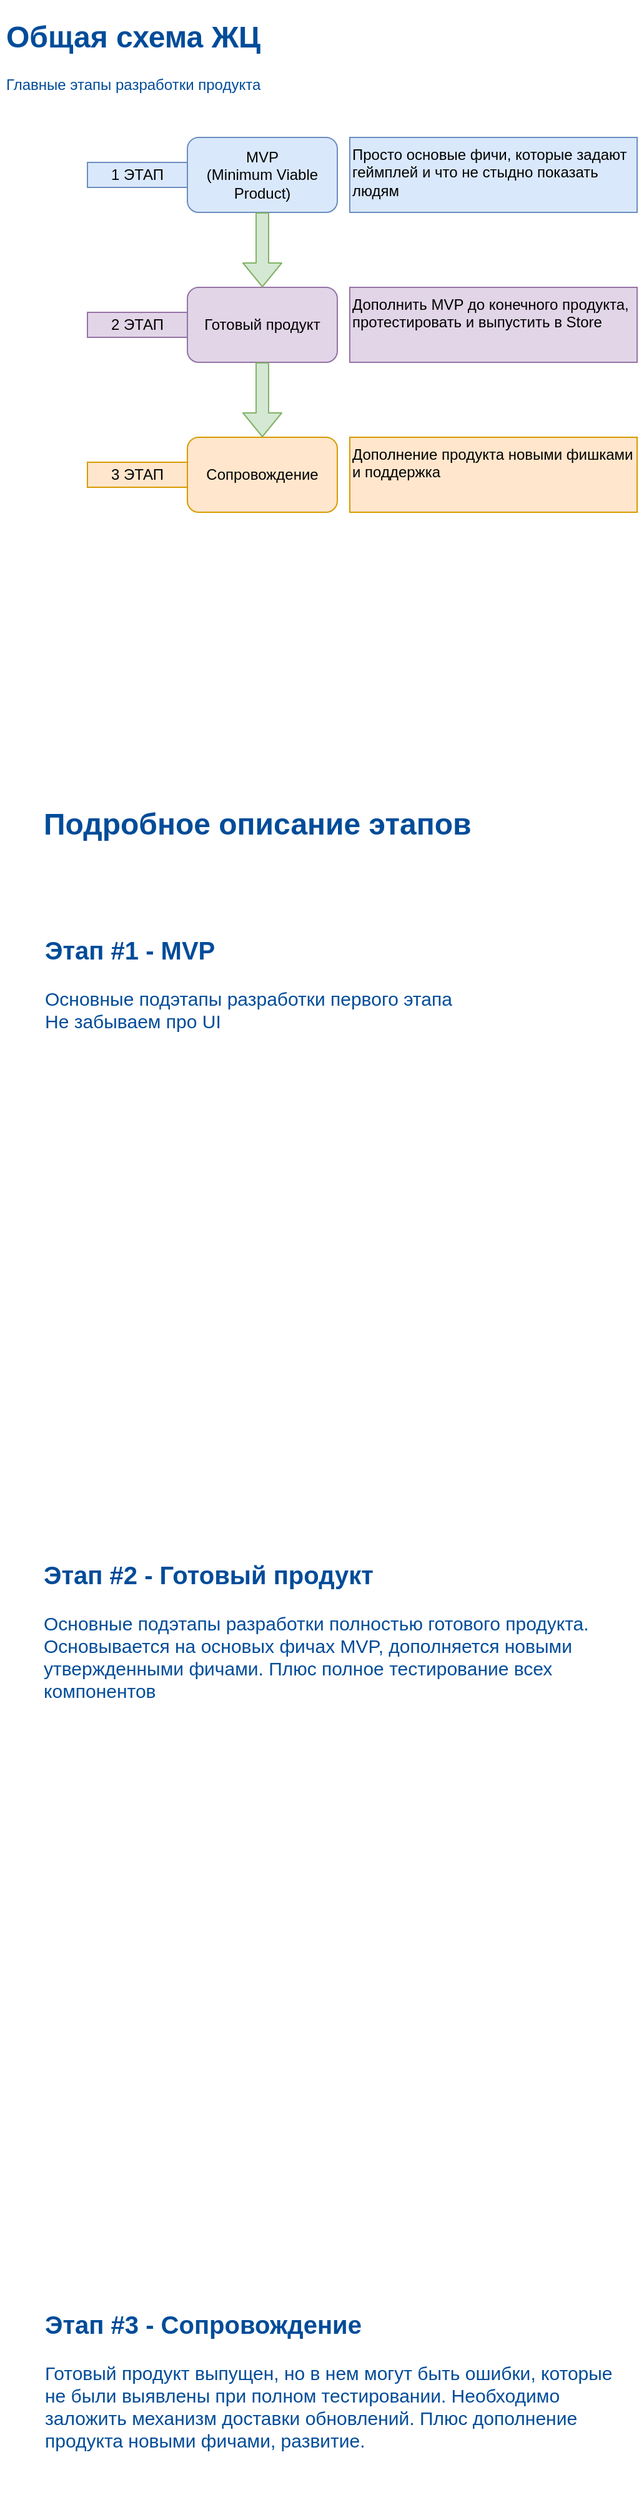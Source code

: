 <mxfile version="11.1.4" type="device"><diagram id="g7Rte_aBU4tpW4QGm22c" name="Page-1"><mxGraphModel dx="1086" dy="778" grid="1" gridSize="10" guides="1" tooltips="1" connect="1" arrows="1" fold="1" page="1" pageScale="1" pageWidth="600" pageHeight="600" math="0" shadow="0"><root><mxCell id="0"/><mxCell id="1" parent="0"/><mxCell id="idERg73q7zGdEOIJ8v9D-1" value="MVP&lt;br&gt;(&lt;span&gt;Minimum Viable Product&lt;/span&gt;)&lt;br&gt;" style="rounded=1;whiteSpace=wrap;html=1;fillColor=#dae8fc;strokeColor=#6c8ebf;" parent="1" vertex="1"><mxGeometry x="160" y="110" width="120" height="60" as="geometry"/></mxCell><mxCell id="idERg73q7zGdEOIJ8v9D-2" value="1 ЭТАП" style="text;html=1;strokeColor=#6c8ebf;fillColor=#dae8fc;align=center;verticalAlign=middle;whiteSpace=wrap;rounded=0;" parent="1" vertex="1"><mxGeometry x="80" y="130" width="80" height="20" as="geometry"/></mxCell><mxCell id="idERg73q7zGdEOIJ8v9D-3" value="Готовый продукт&lt;br&gt;" style="rounded=1;whiteSpace=wrap;html=1;fillColor=#e1d5e7;strokeColor=#9673a6;" parent="1" vertex="1"><mxGeometry x="160" y="230" width="120" height="60" as="geometry"/></mxCell><mxCell id="idERg73q7zGdEOIJ8v9D-4" value="2 ЭТАП" style="text;html=1;strokeColor=#9673a6;fillColor=#e1d5e7;align=center;verticalAlign=middle;whiteSpace=wrap;rounded=0;" parent="1" vertex="1"><mxGeometry x="80" y="250" width="80" height="20" as="geometry"/></mxCell><mxCell id="idERg73q7zGdEOIJ8v9D-6" value="Дополнить MVP до конечного продукта, протестировать и выпустить в Store" style="text;html=1;strokeColor=#9673a6;fillColor=#e1d5e7;align=left;verticalAlign=top;whiteSpace=wrap;rounded=0;labelPosition=center;verticalLabelPosition=middle;" parent="1" vertex="1"><mxGeometry x="290" y="230" width="230" height="60" as="geometry"/></mxCell><mxCell id="idERg73q7zGdEOIJ8v9D-8" value="" style="shape=flexArrow;endArrow=classic;html=1;exitX=0.5;exitY=1;exitDx=0;exitDy=0;entryX=0.5;entryY=0;entryDx=0;entryDy=0;fillColor=#d5e8d4;strokeColor=#82b366;" parent="1" source="idERg73q7zGdEOIJ8v9D-1" target="idERg73q7zGdEOIJ8v9D-3" edge="1"><mxGeometry width="50" height="50" relative="1" as="geometry"><mxPoint x="50" y="240" as="sourcePoint"/><mxPoint x="100" y="190" as="targetPoint"/></mxGeometry></mxCell><mxCell id="idERg73q7zGdEOIJ8v9D-9" value="Просто основые фичи, которые задают геймплей и что не стыдно показать людям" style="text;html=1;strokeColor=#6c8ebf;fillColor=#dae8fc;align=left;verticalAlign=top;whiteSpace=wrap;rounded=0;labelPosition=center;verticalLabelPosition=middle;" parent="1" vertex="1"><mxGeometry x="290" y="110" width="230" height="60" as="geometry"/></mxCell><mxCell id="idERg73q7zGdEOIJ8v9D-10" value="Сопровождение" style="rounded=1;whiteSpace=wrap;html=1;fillColor=#ffe6cc;strokeColor=#d79b00;" parent="1" vertex="1"><mxGeometry x="160" y="350" width="120" height="60" as="geometry"/></mxCell><mxCell id="idERg73q7zGdEOIJ8v9D-11" value="3 ЭТАП" style="text;html=1;strokeColor=#d79b00;fillColor=#ffe6cc;align=center;verticalAlign=middle;whiteSpace=wrap;rounded=0;" parent="1" vertex="1"><mxGeometry x="80" y="370" width="80" height="20" as="geometry"/></mxCell><mxCell id="idERg73q7zGdEOIJ8v9D-12" value="Дополнение продукта новыми фишками и поддержка" style="text;html=1;strokeColor=#d79b00;fillColor=#ffe6cc;align=left;verticalAlign=top;whiteSpace=wrap;rounded=0;labelPosition=center;verticalLabelPosition=middle;" parent="1" vertex="1"><mxGeometry x="290" y="350" width="230" height="60" as="geometry"/></mxCell><mxCell id="idERg73q7zGdEOIJ8v9D-13" value="" style="shape=flexArrow;endArrow=classic;html=1;exitX=0.5;exitY=1;exitDx=0;exitDy=0;entryX=0.5;entryY=0;entryDx=0;entryDy=0;fillColor=#d5e8d4;strokeColor=#82b366;" parent="1" source="idERg73q7zGdEOIJ8v9D-3" target="idERg73q7zGdEOIJ8v9D-10" edge="1"><mxGeometry width="50" height="50" relative="1" as="geometry"><mxPoint x="253.167" y="300.167" as="sourcePoint"/><mxPoint x="253.167" y="360.167" as="targetPoint"/></mxGeometry></mxCell><mxCell id="idERg73q7zGdEOIJ8v9D-14" value="&lt;h1&gt;&lt;font color=&quot;#004c99&quot;&gt;Общая схема ЖЦ&lt;/font&gt;&lt;/h1&gt;&lt;div&gt;&lt;font color=&quot;#004c99&quot;&gt;Главные этапы разработки продукта&lt;/font&gt;&lt;/div&gt;" style="text;html=1;strokeColor=none;fillColor=none;spacing=5;spacingTop=-20;whiteSpace=wrap;overflow=hidden;rounded=0;align=left;" parent="1" vertex="1"><mxGeometry x="10" y="10" width="230" height="90" as="geometry"/></mxCell><mxCell id="idERg73q7zGdEOIJ8v9D-15" value="&lt;h1&gt;&lt;font color=&quot;#004c99&quot;&gt;Подробное описание этапов&lt;/font&gt;&lt;/h1&gt;" style="text;html=1;strokeColor=none;fillColor=none;spacing=5;spacingTop=-20;whiteSpace=wrap;overflow=hidden;rounded=0;align=left;" parent="1" vertex="1"><mxGeometry x="40" y="640" width="470" height="90" as="geometry"/></mxCell><mxCell id="idERg73q7zGdEOIJ8v9D-16" value="&lt;h1&gt;&lt;font color=&quot;#004c99&quot; style=&quot;font-size: 20px&quot;&gt;Этап #1 - MVP&lt;/font&gt;&lt;/h1&gt;&lt;div style=&quot;font-size: 15px&quot;&gt;&lt;font color=&quot;#004c99&quot; style=&quot;font-size: 15px&quot;&gt;Основные подэтапы разработки первого этапа&lt;/font&gt;&lt;/div&gt;&lt;div style=&quot;font-size: 15px&quot;&gt;&lt;font color=&quot;#004c99&quot; style=&quot;font-size: 15px&quot;&gt;Не забываем про UI&lt;/font&gt;&lt;/div&gt;" style="text;html=1;strokeColor=none;fillColor=none;spacing=5;spacingTop=-20;whiteSpace=wrap;overflow=hidden;rounded=0;align=left;" parent="1" vertex="1"><mxGeometry x="41" y="740" width="470" height="90" as="geometry"/></mxCell><mxCell id="zL3cx-XLrsrLxUjtNFPm-2" value="&lt;h1&gt;&lt;font color=&quot;#004c99&quot; style=&quot;font-size: 20px&quot;&gt;Этап #2 - Готовый продукт&lt;/font&gt;&lt;/h1&gt;&lt;div style=&quot;font-size: 15px&quot;&gt;&lt;font color=&quot;#004c99&quot; style=&quot;font-size: 15px&quot;&gt;Основные подэтапы разработки полностью готового продукта.&lt;/font&gt;&lt;/div&gt;&lt;div style=&quot;font-size: 15px&quot;&gt;&lt;font color=&quot;#004c99&quot; style=&quot;font-size: 15px&quot;&gt;Основывается на основых фичах MVP, дополняется новыми утвержденными фичами. Плюс полное тестирование всех компонентов&lt;/font&gt;&lt;/div&gt;" style="text;html=1;strokeColor=none;fillColor=none;spacing=5;spacingTop=-20;whiteSpace=wrap;overflow=hidden;rounded=0;align=left;" vertex="1" parent="1"><mxGeometry x="40" y="1240" width="470" height="160" as="geometry"/></mxCell><mxCell id="zL3cx-XLrsrLxUjtNFPm-3" value="&lt;h1&gt;&lt;font color=&quot;#004c99&quot; style=&quot;font-size: 20px&quot;&gt;Этап #3 - Сопровождение&lt;/font&gt;&lt;/h1&gt;&lt;div style=&quot;font-size: 15px&quot;&gt;&lt;font color=&quot;#004c99&quot;&gt;Готовый продукт выпущен, но в нем могут быть ошибки, которые не были выявлены при полном тестировании. Необходимо заложить механизм доставки обновлений. Плюс дополнение продукта новыми фичами, развитие.&lt;/font&gt;&lt;/div&gt;" style="text;html=1;strokeColor=none;fillColor=none;spacing=5;spacingTop=-20;whiteSpace=wrap;overflow=hidden;rounded=0;align=left;" vertex="1" parent="1"><mxGeometry x="41" y="1840" width="470" height="160" as="geometry"/></mxCell></root></mxGraphModel></diagram></mxfile>